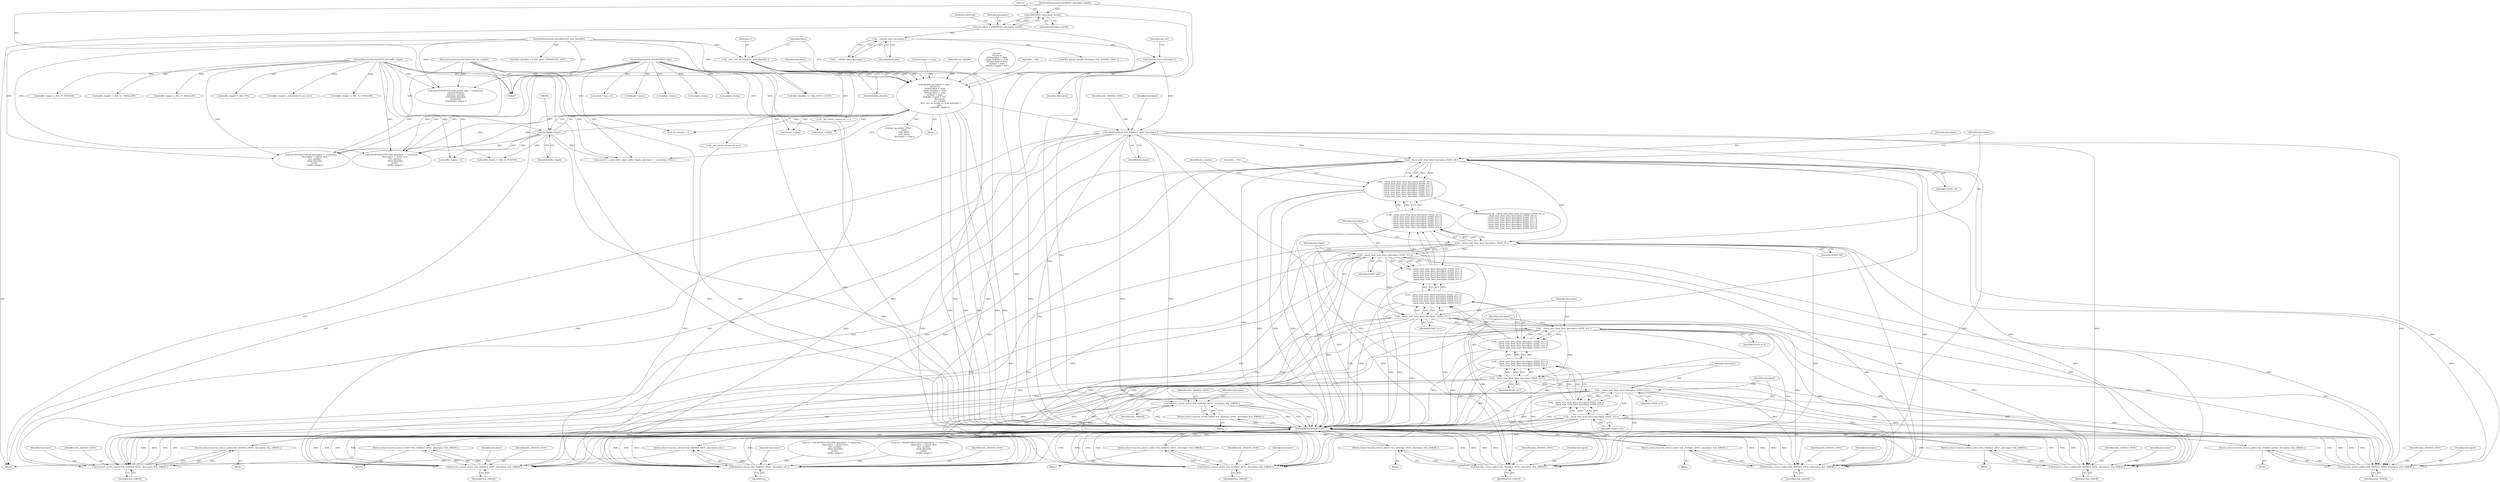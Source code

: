 digraph "0_unixODBC_45ef78e037f578b15fc58938a3a3251655e71d6f#diff-d52750c7ba4e594410438569d8e2963aL24_0@API" {
"1000206" [label="(Call,thread_protect( SQL_HANDLE_DESC, descriptor ))"];
"1000177" [label="(Call,function_entry( descriptor ))"];
"1000128" [label="(Call,__validate_desc( descriptor ))"];
"1000115" [label="(Call,descriptor = (DMHDESC) descriptor_handle)"];
"1000117" [label="(Call,(DMHDESC) descriptor_handle)"];
"1000108" [label="(MethodParameterIn,SQLHDESC descriptor_handle)"];
"1000184" [label="(Call,sprintf( descriptor -> msg, \"\n\t\tEntry:\\n\n\t\t\tDescriptor = %p\\n\n\t\t\tRec Number = %d\\n\n\t\t\tField Ident = %s\\n\n\t\t\tValue = %p\\n\n\t\t\tBuffer Length = %d\",\n                descriptor,\n                rec_number,\n                __desc_attr_as_string( s1, field_identifier ),\n                value, \n                (int)buffer_length ))"];
"1000109" [label="(MethodParameterIn,SQLSMALLINT rec_number)"];
"1000191" [label="(Call,__desc_attr_as_string( s1, field_identifier ))"];
"1000110" [label="(MethodParameterIn,SQLSMALLINT field_identifier)"];
"1000111" [label="(MethodParameterIn,SQLPOINTER value)"];
"1000195" [label="(Call,(int)buffer_length)"];
"1000112" [label="(MethodParameterIn,SQLINTEGER buffer_length)"];
"1000239" [label="(Call,function_return_nodrv( SQL_HANDLE_DESC, descriptor, SQL_ERROR ))"];
"1000238" [label="(Return,return function_return_nodrv( SQL_HANDLE_DESC, descriptor, SQL_ERROR );)"];
"1000245" [label="(Call,__check_stmt_from_desc( descriptor, STATE_S8 ))"];
"1000244" [label="(Call,__check_stmt_from_desc( descriptor, STATE_S8 ) ||\n        __check_stmt_from_desc( descriptor, STATE_S9 ) ||\n        __check_stmt_from_desc( descriptor, STATE_S10 ) ||\n        __check_stmt_from_desc( descriptor, STATE_S11 ) ||\n        __check_stmt_from_desc( descriptor, STATE_S12 ) ||\n        __check_stmt_from_desc( descriptor, STATE_S13 ) ||\n        __check_stmt_from_desc( descriptor, STATE_S14 ) ||\n        __check_stmt_from_desc( descriptor, STATE_S15 ))"];
"1000249" [label="(Call,__check_stmt_from_desc( descriptor, STATE_S9 ))"];
"1000248" [label="(Call,__check_stmt_from_desc( descriptor, STATE_S9 ) ||\n        __check_stmt_from_desc( descriptor, STATE_S10 ) ||\n        __check_stmt_from_desc( descriptor, STATE_S11 ) ||\n        __check_stmt_from_desc( descriptor, STATE_S12 ) ||\n        __check_stmt_from_desc( descriptor, STATE_S13 ) ||\n        __check_stmt_from_desc( descriptor, STATE_S14 ) ||\n        __check_stmt_from_desc( descriptor, STATE_S15 ))"];
"1000253" [label="(Call,__check_stmt_from_desc( descriptor, STATE_S10 ))"];
"1000252" [label="(Call,__check_stmt_from_desc( descriptor, STATE_S10 ) ||\n        __check_stmt_from_desc( descriptor, STATE_S11 ) ||\n        __check_stmt_from_desc( descriptor, STATE_S12 ) ||\n        __check_stmt_from_desc( descriptor, STATE_S13 ) ||\n        __check_stmt_from_desc( descriptor, STATE_S14 ) ||\n        __check_stmt_from_desc( descriptor, STATE_S15 ))"];
"1000257" [label="(Call,__check_stmt_from_desc( descriptor, STATE_S11 ))"];
"1000256" [label="(Call,__check_stmt_from_desc( descriptor, STATE_S11 ) ||\n        __check_stmt_from_desc( descriptor, STATE_S12 ) ||\n        __check_stmt_from_desc( descriptor, STATE_S13 ) ||\n        __check_stmt_from_desc( descriptor, STATE_S14 ) ||\n        __check_stmt_from_desc( descriptor, STATE_S15 ))"];
"1000261" [label="(Call,__check_stmt_from_desc( descriptor, STATE_S12 ))"];
"1000260" [label="(Call,__check_stmt_from_desc( descriptor, STATE_S12 ) ||\n        __check_stmt_from_desc( descriptor, STATE_S13 ) ||\n        __check_stmt_from_desc( descriptor, STATE_S14 ) ||\n        __check_stmt_from_desc( descriptor, STATE_S15 ))"];
"1000265" [label="(Call,__check_stmt_from_desc( descriptor, STATE_S13 ))"];
"1000264" [label="(Call,__check_stmt_from_desc( descriptor, STATE_S13 ) ||\n        __check_stmt_from_desc( descriptor, STATE_S14 ) ||\n        __check_stmt_from_desc( descriptor, STATE_S15 ))"];
"1000269" [label="(Call,__check_stmt_from_desc( descriptor, STATE_S14 ))"];
"1000268" [label="(Call,__check_stmt_from_desc( descriptor, STATE_S14 ) ||\n        __check_stmt_from_desc( descriptor, STATE_S15 ))"];
"1000272" [label="(Call,__check_stmt_from_desc( descriptor, STATE_S15 ))"];
"1000297" [label="(Call,function_return_nodrv( SQL_HANDLE_DESC, descriptor, SQL_ERROR ))"];
"1000296" [label="(Return,return function_return_nodrv( SQL_HANDLE_DESC, descriptor, SQL_ERROR );)"];
"1000321" [label="(Call,function_return_nodrv( SQL_HANDLE_DESC, descriptor, SQL_ERROR ))"];
"1000320" [label="(Return,return function_return_nodrv( SQL_HANDLE_DESC, descriptor, SQL_ERROR );)"];
"1000425" [label="(Call,function_return_nodrv( SQL_HANDLE_DESC, descriptor, SQL_ERROR ))"];
"1000424" [label="(Return,return function_return_nodrv( SQL_HANDLE_DESC, descriptor, SQL_ERROR );)"];
"1000455" [label="(Call,function_return_nodrv( SQL_HANDLE_DESC, descriptor, SQL_ERROR ))"];
"1000454" [label="(Return,return function_return_nodrv( SQL_HANDLE_DESC, descriptor, SQL_ERROR );)"];
"1000509" [label="(Call,function_return_nodrv( SQL_HANDLE_DESC, descriptor, SQL_ERROR ))"];
"1000508" [label="(Return,return function_return_nodrv( SQL_HANDLE_DESC, descriptor, SQL_ERROR );)"];
"1000553" [label="(Call,function_return_nodrv( SQL_HANDLE_DESC, descriptor, SQL_ERROR ))"];
"1000552" [label="(Return,return function_return_nodrv( SQL_HANDLE_DESC, descriptor, SQL_ERROR );)"];
"1000625" [label="(Call,function_return_nodrv( SQL_HANDLE_DESC, descriptor, SQL_ERROR ))"];
"1000624" [label="(Return,return function_return_nodrv( SQL_HANDLE_DESC, descriptor, SQL_ERROR );)"];
"1000696" [label="(Call,function_return( SQL_HANDLE_DESC, descriptor, ret ))"];
"1000695" [label="(Return,return function_return( SQL_HANDLE_DESC, descriptor, ret );)"];
"1000251" [label="(Identifier,STATE_S9)"];
"1000509" [label="(Call,function_return_nodrv( SQL_HANDLE_DESC, descriptor, SQL_ERROR ))"];
"1000393" [label="(Call,buffer_length != SQL_IS_SMALLINT)"];
"1000258" [label="(Identifier,descriptor)"];
"1000424" [label="(Return,return function_return_nodrv( SQL_HANDLE_DESC, descriptor, SQL_ERROR );)"];
"1000484" [label="(Call,(intptr_t)value)"];
"1000181" [label="(Identifier,log_info)"];
"1000478" [label="(Call,(intptr_t)value)"];
"1000403" [label="(Call,buffer_length < 0)"];
"1000192" [label="(Identifier,s1)"];
"1000213" [label="(Identifier,descriptor)"];
"1000189" [label="(Identifier,descriptor)"];
"1000249" [label="(Call,__check_stmt_from_desc( descriptor, STATE_S9 ))"];
"1000260" [label="(Call,__check_stmt_from_desc( descriptor, STATE_S12 ) ||\n        __check_stmt_from_desc( descriptor, STATE_S13 ) ||\n        __check_stmt_from_desc( descriptor, STATE_S14 ) ||\n        __check_stmt_from_desc( descriptor, STATE_S15 ))"];
"1000298" [label="(Identifier,SQL_HANDLE_DESC)"];
"1000695" [label="(Return,return function_return( SQL_HANDLE_DESC, descriptor, ret );)"];
"1000603" [label="(Block,)"];
"1000296" [label="(Return,return function_return_nodrv( SQL_HANDLE_DESC, descriptor, SQL_ERROR );)"];
"1000269" [label="(Call,__check_stmt_from_desc( descriptor, STATE_S14 ))"];
"1000580" [label="(Call,__get_return_status( ret, s1 ))"];
"1000696" [label="(Call,function_return( SQL_HANDLE_DESC, descriptor, ret ))"];
"1000626" [label="(Identifier,SQL_HANDLE_DESC)"];
"1000512" [label="(Identifier,SQL_ERROR)"];
"1000124" [label="(Identifier,isStrField)"];
"1000263" [label="(Identifier,STATE_S12)"];
"1000266" [label="(Identifier,descriptor)"];
"1000250" [label="(Identifier,descriptor)"];
"1000658" [label="(Call,SQLSETDESCFIELD( descriptor -> connection,\n            \tdescriptor -> driver_desc,\n            \trec_number, \n            \tfield_identifier,\n            \tvalue, \n            \tbuffer_length ))"];
"1000300" [label="(Identifier,SQL_ERROR)"];
"1000628" [label="(Identifier,SQL_ERROR)"];
"1000195" [label="(Call,(int)buffer_length)"];
"1000206" [label="(Call,thread_protect( SQL_HANDLE_DESC, descriptor ))"];
"1000208" [label="(Identifier,descriptor)"];
"1000141" [label="(Call,find_parent_handle( descriptor, SQL_HANDLE_DESC ))"];
"1000510" [label="(Identifier,SQL_HANDLE_DESC)"];
"1000244" [label="(Call,__check_stmt_from_desc( descriptor, STATE_S8 ) ||\n        __check_stmt_from_desc( descriptor, STATE_S9 ) ||\n        __check_stmt_from_desc( descriptor, STATE_S10 ) ||\n        __check_stmt_from_desc( descriptor, STATE_S11 ) ||\n        __check_stmt_from_desc( descriptor, STATE_S12 ) ||\n        __check_stmt_from_desc( descriptor, STATE_S13 ) ||\n        __check_stmt_from_desc( descriptor, STATE_S14 ) ||\n        __check_stmt_from_desc( descriptor, STATE_S15 ))"];
"1000198" [label="(Call,dm_log_write( __FILE__, \n                __LINE__, \n                LOG_INFO, \n                LOG_INFO, \n                descriptor -> msg ))"];
"1000252" [label="(Call,__check_stmt_from_desc( descriptor, STATE_S10 ) ||\n        __check_stmt_from_desc( descriptor, STATE_S11 ) ||\n        __check_stmt_from_desc( descriptor, STATE_S12 ) ||\n        __check_stmt_from_desc( descriptor, STATE_S13 ) ||\n        __check_stmt_from_desc( descriptor, STATE_S14 ) ||\n        __check_stmt_from_desc( descriptor, STATE_S15 ))"];
"1000261" [label="(Call,__check_stmt_from_desc( descriptor, STATE_S12 ))"];
"1000699" [label="(Identifier,ret)"];
"1000129" [label="(Identifier,descriptor)"];
"1000116" [label="(Identifier,descriptor)"];
"1000627" [label="(Identifier,descriptor)"];
"1000238" [label="(Return,return function_return_nodrv( SQL_HANDLE_DESC, descriptor, SQL_ERROR );)"];
"1000271" [label="(Identifier,STATE_S14)"];
"1000426" [label="(Identifier,SQL_HANDLE_DESC)"];
"1000435" [label="(Call,(intptr_t)value)"];
"1000255" [label="(Identifier,STATE_S10)"];
"1000472" [label="(Call,(intptr_t)value)"];
"1000553" [label="(Call,function_return_nodrv( SQL_HANDLE_DESC, descriptor, SQL_ERROR ))"];
"1000489" [label="(Call,(intptr_t)value)"];
"1000243" [label="(ControlStructure,if( __check_stmt_from_desc( descriptor, STATE_S8 ) ||\n        __check_stmt_from_desc( descriptor, STATE_S9 ) ||\n        __check_stmt_from_desc( descriptor, STATE_S10 ) ||\n        __check_stmt_from_desc( descriptor, STATE_S11 ) ||\n        __check_stmt_from_desc( descriptor, STATE_S12 ) ||\n        __check_stmt_from_desc( descriptor, STATE_S13 ) ||\n        __check_stmt_from_desc( descriptor, STATE_S14 ) ||\n        __check_stmt_from_desc( descriptor, STATE_S15 )))"];
"1000322" [label="(Identifier,SQL_HANDLE_DESC)"];
"1000323" [label="(Identifier,descriptor)"];
"1000511" [label="(Identifier,descriptor)"];
"1000431" [label="(Call,field_identifier == SQL_DESC_COUNT)"];
"1000406" [label="(Call,buffer_length != SQL_NTS)"];
"1000248" [label="(Call,__check_stmt_from_desc( descriptor, STATE_S9 ) ||\n        __check_stmt_from_desc( descriptor, STATE_S10 ) ||\n        __check_stmt_from_desc( descriptor, STATE_S11 ) ||\n        __check_stmt_from_desc( descriptor, STATE_S12 ) ||\n        __check_stmt_from_desc( descriptor, STATE_S13 ) ||\n        __check_stmt_from_desc( descriptor, STATE_S14 ) ||\n        __check_stmt_from_desc( descriptor, STATE_S15 ))"];
"1000698" [label="(Identifier,descriptor)"];
"1000185" [label="(Call,descriptor -> msg)"];
"1000245" [label="(Call,__check_stmt_from_desc( descriptor, STATE_S8 ))"];
"1000559" [label="(Call,SQLSETDESCFIELDW( descriptor -> connection,\n            \tdescriptor -> driver_desc,\n            \trec_number, \n            \tfield_identifier,\n            \tvalue, \n            \tbuffer_length ))"];
"1000247" [label="(Identifier,STATE_S8)"];
"1000166" [label="(Call,SQLSETDESCFIELDW( parent_desc -> connection,\n\t\t\t\t\t\t\tdescriptor,\n\t\t\t\t\t\t\trec_number,\n\t\t\t\t\t\t\tfield_identifier,\n\t\t\t\t\t\t\tvalue,\n\t\t\t\t\t\t\tbuffer_length ))"];
"1000253" [label="(Call,__check_stmt_from_desc( descriptor, STATE_S10 ))"];
"1000191" [label="(Call,__desc_attr_as_string( s1, field_identifier ))"];
"1000111" [label="(MethodParameterIn,SQLPOINTER value)"];
"1000108" [label="(MethodParameterIn,SQLHDESC descriptor_handle)"];
"1000264" [label="(Call,__check_stmt_from_desc( descriptor, STATE_S13 ) ||\n        __check_stmt_from_desc( descriptor, STATE_S14 ) ||\n        __check_stmt_from_desc( descriptor, STATE_S15 ))"];
"1000428" [label="(Identifier,SQL_ERROR)"];
"1000194" [label="(Identifier,value)"];
"1000493" [label="(Block,)"];
"1000531" [label="(Block,)"];
"1000557" [label="(Call,ret = SQLSETDESCFIELDW( descriptor -> connection,\n            \tdescriptor -> driver_desc,\n            \trec_number, \n            \tfield_identifier,\n            \tvalue, \n            \tbuffer_length ))"];
"1000656" [label="(Call,ret = SQLSETDESCFIELD( descriptor -> connection,\n            \tdescriptor -> driver_desc,\n            \trec_number, \n            \tfield_identifier,\n            \tvalue, \n            \tbuffer_length ))"];
"1000552" [label="(Return,return function_return_nodrv( SQL_HANDLE_DESC, descriptor, SQL_ERROR );)"];
"1000177" [label="(Call,function_entry( descriptor ))"];
"1000110" [label="(MethodParameterIn,SQLSMALLINT field_identifier)"];
"1000270" [label="(Identifier,descriptor)"];
"1000117" [label="(Call,(DMHDESC) descriptor_handle)"];
"1000109" [label="(MethodParameterIn,SQLSMALLINT rec_number)"];
"1000466" [label="(Call,(intptr_t)value)"];
"1000321" [label="(Call,function_return_nodrv( SQL_HANDLE_DESC, descriptor, SQL_ERROR ))"];
"1000190" [label="(Identifier,rec_number)"];
"1000113" [label="(Block,)"];
"1000265" [label="(Call,__check_stmt_from_desc( descriptor, STATE_S13 ))"];
"1000112" [label="(MethodParameterIn,SQLINTEGER buffer_length)"];
"1000700" [label="(MethodReturn,SQLRETURN)"];
"1000647" [label="(Call,buffer_length = strlen((char*) ascii_str ))"];
"1000389" [label="(Call,buffer_length != SQL_IS_UINTEGER)"];
"1000508" [label="(Return,return function_return_nodrv( SQL_HANDLE_DESC, descriptor, SQL_ERROR );)"];
"1000127" [label="(Call,!__validate_desc( descriptor ))"];
"1000183" [label="(Block,)"];
"1000188" [label="(Literal,\"\n\t\tEntry:\\n\n\t\t\tDescriptor = %p\\n\n\t\t\tRec Number = %d\\n\n\t\t\tField Ident = %s\\n\n\t\t\tValue = %p\\n\n\t\t\tBuffer Length = %d\")"];
"1000637" [label="(Call,unicode_to_ansi_alloc( value, buffer_length, descriptor -> connection, NULL ))"];
"1000409" [label="(Block,)"];
"1000256" [label="(Call,__check_stmt_from_desc( descriptor, STATE_S11 ) ||\n        __check_stmt_from_desc( descriptor, STATE_S12 ) ||\n        __check_stmt_from_desc( descriptor, STATE_S13 ) ||\n        __check_stmt_from_desc( descriptor, STATE_S14 ) ||\n        __check_stmt_from_desc( descriptor, STATE_S15 ))"];
"1000427" [label="(Identifier,descriptor)"];
"1000242" [label="(Identifier,SQL_ERROR)"];
"1000625" [label="(Call,function_return_nodrv( SQL_HANDLE_DESC, descriptor, SQL_ERROR ))"];
"1000297" [label="(Call,function_return_nodrv( SQL_HANDLE_DESC, descriptor, SQL_ERROR ))"];
"1000456" [label="(Identifier,SQL_HANDLE_DESC)"];
"1000461" [label="(Call,field_identifier == SQL_DESC_PARAMETER_TYPE)"];
"1000199" [label="(Identifier,__FILE__)"];
"1000458" [label="(Identifier,SQL_ERROR)"];
"1000178" [label="(Identifier,descriptor)"];
"1000207" [label="(Identifier,SQL_HANDLE_DESC)"];
"1000556" [label="(Identifier,SQL_ERROR)"];
"1000697" [label="(Identifier,SQL_HANDLE_DESC)"];
"1000381" [label="(Call,buffer_length != SQL_IS_POINTER)"];
"1000184" [label="(Call,sprintf( descriptor -> msg, \"\n\t\tEntry:\\n\n\t\t\tDescriptor = %p\\n\n\t\t\tRec Number = %d\\n\n\t\t\tField Ident = %s\\n\n\t\t\tValue = %p\\n\n\t\t\tBuffer Length = %d\",\n                descriptor,\n                rec_number,\n                __desc_attr_as_string( s1, field_identifier ),\n                value, \n                (int)buffer_length ))"];
"1000324" [label="(Identifier,SQL_ERROR)"];
"1000262" [label="(Identifier,descriptor)"];
"1000457" [label="(Identifier,descriptor)"];
"1000246" [label="(Identifier,descriptor)"];
"1000267" [label="(Identifier,STATE_S13)"];
"1000425" [label="(Call,function_return_nodrv( SQL_HANDLE_DESC, descriptor, SQL_ERROR ))"];
"1000128" [label="(Call,__validate_desc( descriptor ))"];
"1000273" [label="(Identifier,descriptor)"];
"1000679" [label="(Call,__get_return_status( ret, s1 ))"];
"1000439" [label="(Block,)"];
"1000644" [label="(Call,value = ascii_str)"];
"1000320" [label="(Return,return function_return_nodrv( SQL_HANDLE_DESC, descriptor, SQL_ERROR );)"];
"1000240" [label="(Identifier,SQL_HANDLE_DESC)"];
"1000555" [label="(Identifier,descriptor)"];
"1000302" [label="(Call,rec_number < 0)"];
"1000305" [label="(Block,)"];
"1000119" [label="(Identifier,descriptor_handle)"];
"1000217" [label="(Block,)"];
"1000268" [label="(Call,__check_stmt_from_desc( descriptor, STATE_S14 ) ||\n        __check_stmt_from_desc( descriptor, STATE_S15 ))"];
"1000275" [label="(Block,)"];
"1000257" [label="(Call,__check_stmt_from_desc( descriptor, STATE_S11 ))"];
"1000303" [label="(Identifier,rec_number)"];
"1000197" [label="(Identifier,buffer_length)"];
"1000272" [label="(Call,__check_stmt_from_desc( descriptor, STATE_S15 ))"];
"1000299" [label="(Identifier,descriptor)"];
"1000259" [label="(Identifier,STATE_S11)"];
"1000624" [label="(Return,return function_return_nodrv( SQL_HANDLE_DESC, descriptor, SQL_ERROR );)"];
"1000254" [label="(Identifier,descriptor)"];
"1000455" [label="(Call,function_return_nodrv( SQL_HANDLE_DESC, descriptor, SQL_ERROR ))"];
"1000277" [label="(Identifier,__FILE__)"];
"1000454" [label="(Return,return function_return_nodrv( SQL_HANDLE_DESC, descriptor, SQL_ERROR );)"];
"1000554" [label="(Identifier,SQL_HANDLE_DESC)"];
"1000241" [label="(Identifier,descriptor)"];
"1000239" [label="(Call,function_return_nodrv( SQL_HANDLE_DESC, descriptor, SQL_ERROR ))"];
"1000385" [label="(Call,buffer_length != SQL_IS_INTEGER)"];
"1000193" [label="(Identifier,field_identifier)"];
"1000115" [label="(Call,descriptor = (DMHDESC) descriptor_handle)"];
"1000274" [label="(Identifier,STATE_S15)"];
"1000396" [label="(Call,buffer_length != SQL_IS_USMALLINT)"];
"1000206" -> "1000113"  [label="AST: "];
"1000206" -> "1000208"  [label="CFG: "];
"1000207" -> "1000206"  [label="AST: "];
"1000208" -> "1000206"  [label="AST: "];
"1000213" -> "1000206"  [label="CFG: "];
"1000206" -> "1000700"  [label="DDG: "];
"1000177" -> "1000206"  [label="DDG: "];
"1000184" -> "1000206"  [label="DDG: "];
"1000206" -> "1000239"  [label="DDG: "];
"1000206" -> "1000239"  [label="DDG: "];
"1000206" -> "1000245"  [label="DDG: "];
"1000206" -> "1000297"  [label="DDG: "];
"1000206" -> "1000321"  [label="DDG: "];
"1000206" -> "1000425"  [label="DDG: "];
"1000206" -> "1000455"  [label="DDG: "];
"1000206" -> "1000509"  [label="DDG: "];
"1000206" -> "1000553"  [label="DDG: "];
"1000206" -> "1000625"  [label="DDG: "];
"1000206" -> "1000696"  [label="DDG: "];
"1000177" -> "1000113"  [label="AST: "];
"1000177" -> "1000178"  [label="CFG: "];
"1000178" -> "1000177"  [label="AST: "];
"1000181" -> "1000177"  [label="CFG: "];
"1000177" -> "1000700"  [label="DDG: "];
"1000128" -> "1000177"  [label="DDG: "];
"1000177" -> "1000184"  [label="DDG: "];
"1000128" -> "1000127"  [label="AST: "];
"1000128" -> "1000129"  [label="CFG: "];
"1000129" -> "1000128"  [label="AST: "];
"1000127" -> "1000128"  [label="CFG: "];
"1000128" -> "1000127"  [label="DDG: "];
"1000115" -> "1000128"  [label="DDG: "];
"1000128" -> "1000141"  [label="DDG: "];
"1000115" -> "1000113"  [label="AST: "];
"1000115" -> "1000117"  [label="CFG: "];
"1000116" -> "1000115"  [label="AST: "];
"1000117" -> "1000115"  [label="AST: "];
"1000124" -> "1000115"  [label="CFG: "];
"1000115" -> "1000700"  [label="DDG: "];
"1000117" -> "1000115"  [label="DDG: "];
"1000117" -> "1000119"  [label="CFG: "];
"1000118" -> "1000117"  [label="AST: "];
"1000119" -> "1000117"  [label="AST: "];
"1000117" -> "1000700"  [label="DDG: "];
"1000108" -> "1000117"  [label="DDG: "];
"1000108" -> "1000107"  [label="AST: "];
"1000108" -> "1000700"  [label="DDG: "];
"1000184" -> "1000183"  [label="AST: "];
"1000184" -> "1000195"  [label="CFG: "];
"1000185" -> "1000184"  [label="AST: "];
"1000188" -> "1000184"  [label="AST: "];
"1000189" -> "1000184"  [label="AST: "];
"1000190" -> "1000184"  [label="AST: "];
"1000191" -> "1000184"  [label="AST: "];
"1000194" -> "1000184"  [label="AST: "];
"1000195" -> "1000184"  [label="AST: "];
"1000199" -> "1000184"  [label="CFG: "];
"1000184" -> "1000700"  [label="DDG: "];
"1000184" -> "1000700"  [label="DDG: "];
"1000184" -> "1000700"  [label="DDG: "];
"1000184" -> "1000700"  [label="DDG: "];
"1000184" -> "1000700"  [label="DDG: "];
"1000109" -> "1000184"  [label="DDG: "];
"1000191" -> "1000184"  [label="DDG: "];
"1000191" -> "1000184"  [label="DDG: "];
"1000111" -> "1000184"  [label="DDG: "];
"1000195" -> "1000184"  [label="DDG: "];
"1000184" -> "1000198"  [label="DDG: "];
"1000184" -> "1000302"  [label="DDG: "];
"1000184" -> "1000435"  [label="DDG: "];
"1000184" -> "1000466"  [label="DDG: "];
"1000184" -> "1000559"  [label="DDG: "];
"1000184" -> "1000637"  [label="DDG: "];
"1000184" -> "1000658"  [label="DDG: "];
"1000109" -> "1000107"  [label="AST: "];
"1000109" -> "1000700"  [label="DDG: "];
"1000109" -> "1000166"  [label="DDG: "];
"1000109" -> "1000302"  [label="DDG: "];
"1000109" -> "1000559"  [label="DDG: "];
"1000109" -> "1000658"  [label="DDG: "];
"1000191" -> "1000193"  [label="CFG: "];
"1000192" -> "1000191"  [label="AST: "];
"1000193" -> "1000191"  [label="AST: "];
"1000194" -> "1000191"  [label="CFG: "];
"1000191" -> "1000700"  [label="DDG: "];
"1000191" -> "1000700"  [label="DDG: "];
"1000110" -> "1000191"  [label="DDG: "];
"1000191" -> "1000431"  [label="DDG: "];
"1000191" -> "1000580"  [label="DDG: "];
"1000191" -> "1000679"  [label="DDG: "];
"1000110" -> "1000107"  [label="AST: "];
"1000110" -> "1000700"  [label="DDG: "];
"1000110" -> "1000166"  [label="DDG: "];
"1000110" -> "1000431"  [label="DDG: "];
"1000110" -> "1000461"  [label="DDG: "];
"1000110" -> "1000559"  [label="DDG: "];
"1000110" -> "1000658"  [label="DDG: "];
"1000111" -> "1000107"  [label="AST: "];
"1000111" -> "1000700"  [label="DDG: "];
"1000111" -> "1000166"  [label="DDG: "];
"1000111" -> "1000435"  [label="DDG: "];
"1000111" -> "1000466"  [label="DDG: "];
"1000111" -> "1000472"  [label="DDG: "];
"1000111" -> "1000478"  [label="DDG: "];
"1000111" -> "1000484"  [label="DDG: "];
"1000111" -> "1000489"  [label="DDG: "];
"1000111" -> "1000559"  [label="DDG: "];
"1000111" -> "1000637"  [label="DDG: "];
"1000111" -> "1000644"  [label="DDG: "];
"1000111" -> "1000658"  [label="DDG: "];
"1000195" -> "1000197"  [label="CFG: "];
"1000196" -> "1000195"  [label="AST: "];
"1000197" -> "1000195"  [label="AST: "];
"1000195" -> "1000700"  [label="DDG: "];
"1000112" -> "1000195"  [label="DDG: "];
"1000195" -> "1000381"  [label="DDG: "];
"1000195" -> "1000403"  [label="DDG: "];
"1000195" -> "1000559"  [label="DDG: "];
"1000195" -> "1000637"  [label="DDG: "];
"1000195" -> "1000658"  [label="DDG: "];
"1000112" -> "1000107"  [label="AST: "];
"1000112" -> "1000700"  [label="DDG: "];
"1000112" -> "1000166"  [label="DDG: "];
"1000112" -> "1000381"  [label="DDG: "];
"1000112" -> "1000385"  [label="DDG: "];
"1000112" -> "1000389"  [label="DDG: "];
"1000112" -> "1000393"  [label="DDG: "];
"1000112" -> "1000396"  [label="DDG: "];
"1000112" -> "1000403"  [label="DDG: "];
"1000112" -> "1000406"  [label="DDG: "];
"1000112" -> "1000559"  [label="DDG: "];
"1000112" -> "1000637"  [label="DDG: "];
"1000112" -> "1000647"  [label="DDG: "];
"1000112" -> "1000658"  [label="DDG: "];
"1000239" -> "1000238"  [label="AST: "];
"1000239" -> "1000242"  [label="CFG: "];
"1000240" -> "1000239"  [label="AST: "];
"1000241" -> "1000239"  [label="AST: "];
"1000242" -> "1000239"  [label="AST: "];
"1000238" -> "1000239"  [label="CFG: "];
"1000239" -> "1000700"  [label="DDG: "];
"1000239" -> "1000700"  [label="DDG: "];
"1000239" -> "1000700"  [label="DDG: "];
"1000239" -> "1000700"  [label="DDG: "];
"1000239" -> "1000238"  [label="DDG: "];
"1000238" -> "1000217"  [label="AST: "];
"1000700" -> "1000238"  [label="CFG: "];
"1000238" -> "1000700"  [label="DDG: "];
"1000245" -> "1000244"  [label="AST: "];
"1000245" -> "1000247"  [label="CFG: "];
"1000246" -> "1000245"  [label="AST: "];
"1000247" -> "1000245"  [label="AST: "];
"1000250" -> "1000245"  [label="CFG: "];
"1000244" -> "1000245"  [label="CFG: "];
"1000245" -> "1000700"  [label="DDG: "];
"1000245" -> "1000244"  [label="DDG: "];
"1000245" -> "1000244"  [label="DDG: "];
"1000245" -> "1000249"  [label="DDG: "];
"1000245" -> "1000297"  [label="DDG: "];
"1000245" -> "1000321"  [label="DDG: "];
"1000245" -> "1000425"  [label="DDG: "];
"1000245" -> "1000455"  [label="DDG: "];
"1000245" -> "1000509"  [label="DDG: "];
"1000245" -> "1000553"  [label="DDG: "];
"1000245" -> "1000625"  [label="DDG: "];
"1000245" -> "1000696"  [label="DDG: "];
"1000244" -> "1000243"  [label="AST: "];
"1000244" -> "1000248"  [label="CFG: "];
"1000248" -> "1000244"  [label="AST: "];
"1000277" -> "1000244"  [label="CFG: "];
"1000303" -> "1000244"  [label="CFG: "];
"1000244" -> "1000700"  [label="DDG: "];
"1000244" -> "1000700"  [label="DDG: "];
"1000244" -> "1000700"  [label="DDG: "];
"1000248" -> "1000244"  [label="DDG: "];
"1000248" -> "1000244"  [label="DDG: "];
"1000249" -> "1000248"  [label="AST: "];
"1000249" -> "1000251"  [label="CFG: "];
"1000250" -> "1000249"  [label="AST: "];
"1000251" -> "1000249"  [label="AST: "];
"1000254" -> "1000249"  [label="CFG: "];
"1000248" -> "1000249"  [label="CFG: "];
"1000249" -> "1000700"  [label="DDG: "];
"1000249" -> "1000248"  [label="DDG: "];
"1000249" -> "1000248"  [label="DDG: "];
"1000249" -> "1000253"  [label="DDG: "];
"1000249" -> "1000297"  [label="DDG: "];
"1000249" -> "1000321"  [label="DDG: "];
"1000249" -> "1000425"  [label="DDG: "];
"1000249" -> "1000455"  [label="DDG: "];
"1000249" -> "1000509"  [label="DDG: "];
"1000249" -> "1000553"  [label="DDG: "];
"1000249" -> "1000625"  [label="DDG: "];
"1000249" -> "1000696"  [label="DDG: "];
"1000248" -> "1000252"  [label="CFG: "];
"1000252" -> "1000248"  [label="AST: "];
"1000248" -> "1000700"  [label="DDG: "];
"1000248" -> "1000700"  [label="DDG: "];
"1000252" -> "1000248"  [label="DDG: "];
"1000252" -> "1000248"  [label="DDG: "];
"1000253" -> "1000252"  [label="AST: "];
"1000253" -> "1000255"  [label="CFG: "];
"1000254" -> "1000253"  [label="AST: "];
"1000255" -> "1000253"  [label="AST: "];
"1000258" -> "1000253"  [label="CFG: "];
"1000252" -> "1000253"  [label="CFG: "];
"1000253" -> "1000700"  [label="DDG: "];
"1000253" -> "1000252"  [label="DDG: "];
"1000253" -> "1000252"  [label="DDG: "];
"1000253" -> "1000257"  [label="DDG: "];
"1000253" -> "1000297"  [label="DDG: "];
"1000253" -> "1000321"  [label="DDG: "];
"1000253" -> "1000425"  [label="DDG: "];
"1000253" -> "1000455"  [label="DDG: "];
"1000253" -> "1000509"  [label="DDG: "];
"1000253" -> "1000553"  [label="DDG: "];
"1000253" -> "1000625"  [label="DDG: "];
"1000253" -> "1000696"  [label="DDG: "];
"1000252" -> "1000256"  [label="CFG: "];
"1000256" -> "1000252"  [label="AST: "];
"1000252" -> "1000700"  [label="DDG: "];
"1000252" -> "1000700"  [label="DDG: "];
"1000256" -> "1000252"  [label="DDG: "];
"1000256" -> "1000252"  [label="DDG: "];
"1000257" -> "1000256"  [label="AST: "];
"1000257" -> "1000259"  [label="CFG: "];
"1000258" -> "1000257"  [label="AST: "];
"1000259" -> "1000257"  [label="AST: "];
"1000262" -> "1000257"  [label="CFG: "];
"1000256" -> "1000257"  [label="CFG: "];
"1000257" -> "1000700"  [label="DDG: "];
"1000257" -> "1000256"  [label="DDG: "];
"1000257" -> "1000256"  [label="DDG: "];
"1000257" -> "1000261"  [label="DDG: "];
"1000257" -> "1000297"  [label="DDG: "];
"1000257" -> "1000321"  [label="DDG: "];
"1000257" -> "1000425"  [label="DDG: "];
"1000257" -> "1000455"  [label="DDG: "];
"1000257" -> "1000509"  [label="DDG: "];
"1000257" -> "1000553"  [label="DDG: "];
"1000257" -> "1000625"  [label="DDG: "];
"1000257" -> "1000696"  [label="DDG: "];
"1000256" -> "1000260"  [label="CFG: "];
"1000260" -> "1000256"  [label="AST: "];
"1000256" -> "1000700"  [label="DDG: "];
"1000256" -> "1000700"  [label="DDG: "];
"1000260" -> "1000256"  [label="DDG: "];
"1000260" -> "1000256"  [label="DDG: "];
"1000261" -> "1000260"  [label="AST: "];
"1000261" -> "1000263"  [label="CFG: "];
"1000262" -> "1000261"  [label="AST: "];
"1000263" -> "1000261"  [label="AST: "];
"1000266" -> "1000261"  [label="CFG: "];
"1000260" -> "1000261"  [label="CFG: "];
"1000261" -> "1000700"  [label="DDG: "];
"1000261" -> "1000260"  [label="DDG: "];
"1000261" -> "1000260"  [label="DDG: "];
"1000261" -> "1000265"  [label="DDG: "];
"1000261" -> "1000297"  [label="DDG: "];
"1000261" -> "1000321"  [label="DDG: "];
"1000261" -> "1000425"  [label="DDG: "];
"1000261" -> "1000455"  [label="DDG: "];
"1000261" -> "1000509"  [label="DDG: "];
"1000261" -> "1000553"  [label="DDG: "];
"1000261" -> "1000625"  [label="DDG: "];
"1000261" -> "1000696"  [label="DDG: "];
"1000260" -> "1000264"  [label="CFG: "];
"1000264" -> "1000260"  [label="AST: "];
"1000260" -> "1000700"  [label="DDG: "];
"1000260" -> "1000700"  [label="DDG: "];
"1000264" -> "1000260"  [label="DDG: "];
"1000264" -> "1000260"  [label="DDG: "];
"1000265" -> "1000264"  [label="AST: "];
"1000265" -> "1000267"  [label="CFG: "];
"1000266" -> "1000265"  [label="AST: "];
"1000267" -> "1000265"  [label="AST: "];
"1000270" -> "1000265"  [label="CFG: "];
"1000264" -> "1000265"  [label="CFG: "];
"1000265" -> "1000700"  [label="DDG: "];
"1000265" -> "1000264"  [label="DDG: "];
"1000265" -> "1000264"  [label="DDG: "];
"1000265" -> "1000269"  [label="DDG: "];
"1000265" -> "1000297"  [label="DDG: "];
"1000265" -> "1000321"  [label="DDG: "];
"1000265" -> "1000425"  [label="DDG: "];
"1000265" -> "1000455"  [label="DDG: "];
"1000265" -> "1000509"  [label="DDG: "];
"1000265" -> "1000553"  [label="DDG: "];
"1000265" -> "1000625"  [label="DDG: "];
"1000265" -> "1000696"  [label="DDG: "];
"1000264" -> "1000268"  [label="CFG: "];
"1000268" -> "1000264"  [label="AST: "];
"1000264" -> "1000700"  [label="DDG: "];
"1000264" -> "1000700"  [label="DDG: "];
"1000268" -> "1000264"  [label="DDG: "];
"1000268" -> "1000264"  [label="DDG: "];
"1000269" -> "1000268"  [label="AST: "];
"1000269" -> "1000271"  [label="CFG: "];
"1000270" -> "1000269"  [label="AST: "];
"1000271" -> "1000269"  [label="AST: "];
"1000273" -> "1000269"  [label="CFG: "];
"1000268" -> "1000269"  [label="CFG: "];
"1000269" -> "1000700"  [label="DDG: "];
"1000269" -> "1000268"  [label="DDG: "];
"1000269" -> "1000268"  [label="DDG: "];
"1000269" -> "1000272"  [label="DDG: "];
"1000269" -> "1000297"  [label="DDG: "];
"1000269" -> "1000321"  [label="DDG: "];
"1000269" -> "1000425"  [label="DDG: "];
"1000269" -> "1000455"  [label="DDG: "];
"1000269" -> "1000509"  [label="DDG: "];
"1000269" -> "1000553"  [label="DDG: "];
"1000269" -> "1000625"  [label="DDG: "];
"1000269" -> "1000696"  [label="DDG: "];
"1000268" -> "1000272"  [label="CFG: "];
"1000272" -> "1000268"  [label="AST: "];
"1000268" -> "1000700"  [label="DDG: "];
"1000268" -> "1000700"  [label="DDG: "];
"1000272" -> "1000268"  [label="DDG: "];
"1000272" -> "1000268"  [label="DDG: "];
"1000272" -> "1000274"  [label="CFG: "];
"1000273" -> "1000272"  [label="AST: "];
"1000274" -> "1000272"  [label="AST: "];
"1000272" -> "1000700"  [label="DDG: "];
"1000272" -> "1000297"  [label="DDG: "];
"1000272" -> "1000321"  [label="DDG: "];
"1000272" -> "1000425"  [label="DDG: "];
"1000272" -> "1000455"  [label="DDG: "];
"1000272" -> "1000509"  [label="DDG: "];
"1000272" -> "1000553"  [label="DDG: "];
"1000272" -> "1000625"  [label="DDG: "];
"1000272" -> "1000696"  [label="DDG: "];
"1000297" -> "1000296"  [label="AST: "];
"1000297" -> "1000300"  [label="CFG: "];
"1000298" -> "1000297"  [label="AST: "];
"1000299" -> "1000297"  [label="AST: "];
"1000300" -> "1000297"  [label="AST: "];
"1000296" -> "1000297"  [label="CFG: "];
"1000297" -> "1000700"  [label="DDG: "];
"1000297" -> "1000700"  [label="DDG: "];
"1000297" -> "1000700"  [label="DDG: "];
"1000297" -> "1000700"  [label="DDG: "];
"1000297" -> "1000296"  [label="DDG: "];
"1000296" -> "1000275"  [label="AST: "];
"1000700" -> "1000296"  [label="CFG: "];
"1000296" -> "1000700"  [label="DDG: "];
"1000321" -> "1000320"  [label="AST: "];
"1000321" -> "1000324"  [label="CFG: "];
"1000322" -> "1000321"  [label="AST: "];
"1000323" -> "1000321"  [label="AST: "];
"1000324" -> "1000321"  [label="AST: "];
"1000320" -> "1000321"  [label="CFG: "];
"1000321" -> "1000700"  [label="DDG: "];
"1000321" -> "1000700"  [label="DDG: "];
"1000321" -> "1000700"  [label="DDG: "];
"1000321" -> "1000700"  [label="DDG: "];
"1000321" -> "1000320"  [label="DDG: "];
"1000320" -> "1000305"  [label="AST: "];
"1000700" -> "1000320"  [label="CFG: "];
"1000320" -> "1000700"  [label="DDG: "];
"1000425" -> "1000424"  [label="AST: "];
"1000425" -> "1000428"  [label="CFG: "];
"1000426" -> "1000425"  [label="AST: "];
"1000427" -> "1000425"  [label="AST: "];
"1000428" -> "1000425"  [label="AST: "];
"1000424" -> "1000425"  [label="CFG: "];
"1000425" -> "1000700"  [label="DDG: "];
"1000425" -> "1000700"  [label="DDG: "];
"1000425" -> "1000700"  [label="DDG: "];
"1000425" -> "1000700"  [label="DDG: "];
"1000425" -> "1000424"  [label="DDG: "];
"1000424" -> "1000409"  [label="AST: "];
"1000700" -> "1000424"  [label="CFG: "];
"1000424" -> "1000700"  [label="DDG: "];
"1000455" -> "1000454"  [label="AST: "];
"1000455" -> "1000458"  [label="CFG: "];
"1000456" -> "1000455"  [label="AST: "];
"1000457" -> "1000455"  [label="AST: "];
"1000458" -> "1000455"  [label="AST: "];
"1000454" -> "1000455"  [label="CFG: "];
"1000455" -> "1000700"  [label="DDG: "];
"1000455" -> "1000700"  [label="DDG: "];
"1000455" -> "1000700"  [label="DDG: "];
"1000455" -> "1000700"  [label="DDG: "];
"1000455" -> "1000454"  [label="DDG: "];
"1000454" -> "1000439"  [label="AST: "];
"1000700" -> "1000454"  [label="CFG: "];
"1000454" -> "1000700"  [label="DDG: "];
"1000509" -> "1000508"  [label="AST: "];
"1000509" -> "1000512"  [label="CFG: "];
"1000510" -> "1000509"  [label="AST: "];
"1000511" -> "1000509"  [label="AST: "];
"1000512" -> "1000509"  [label="AST: "];
"1000508" -> "1000509"  [label="CFG: "];
"1000509" -> "1000700"  [label="DDG: "];
"1000509" -> "1000700"  [label="DDG: "];
"1000509" -> "1000700"  [label="DDG: "];
"1000509" -> "1000700"  [label="DDG: "];
"1000509" -> "1000508"  [label="DDG: "];
"1000508" -> "1000493"  [label="AST: "];
"1000700" -> "1000508"  [label="CFG: "];
"1000508" -> "1000700"  [label="DDG: "];
"1000553" -> "1000552"  [label="AST: "];
"1000553" -> "1000556"  [label="CFG: "];
"1000554" -> "1000553"  [label="AST: "];
"1000555" -> "1000553"  [label="AST: "];
"1000556" -> "1000553"  [label="AST: "];
"1000552" -> "1000553"  [label="CFG: "];
"1000553" -> "1000700"  [label="DDG: "];
"1000553" -> "1000700"  [label="DDG: "];
"1000553" -> "1000700"  [label="DDG: "];
"1000553" -> "1000700"  [label="DDG: "];
"1000553" -> "1000552"  [label="DDG: "];
"1000552" -> "1000531"  [label="AST: "];
"1000700" -> "1000552"  [label="CFG: "];
"1000552" -> "1000700"  [label="DDG: "];
"1000625" -> "1000624"  [label="AST: "];
"1000625" -> "1000628"  [label="CFG: "];
"1000626" -> "1000625"  [label="AST: "];
"1000627" -> "1000625"  [label="AST: "];
"1000628" -> "1000625"  [label="AST: "];
"1000624" -> "1000625"  [label="CFG: "];
"1000625" -> "1000700"  [label="DDG: "];
"1000625" -> "1000700"  [label="DDG: "];
"1000625" -> "1000700"  [label="DDG: "];
"1000625" -> "1000700"  [label="DDG: "];
"1000625" -> "1000624"  [label="DDG: "];
"1000624" -> "1000603"  [label="AST: "];
"1000700" -> "1000624"  [label="CFG: "];
"1000624" -> "1000700"  [label="DDG: "];
"1000696" -> "1000695"  [label="AST: "];
"1000696" -> "1000699"  [label="CFG: "];
"1000697" -> "1000696"  [label="AST: "];
"1000698" -> "1000696"  [label="AST: "];
"1000699" -> "1000696"  [label="AST: "];
"1000695" -> "1000696"  [label="CFG: "];
"1000696" -> "1000700"  [label="DDG: "];
"1000696" -> "1000700"  [label="DDG: "];
"1000696" -> "1000700"  [label="DDG: "];
"1000696" -> "1000700"  [label="DDG: "];
"1000696" -> "1000695"  [label="DDG: "];
"1000679" -> "1000696"  [label="DDG: "];
"1000557" -> "1000696"  [label="DDG: "];
"1000580" -> "1000696"  [label="DDG: "];
"1000656" -> "1000696"  [label="DDG: "];
"1000695" -> "1000113"  [label="AST: "];
"1000700" -> "1000695"  [label="CFG: "];
"1000695" -> "1000700"  [label="DDG: "];
}
